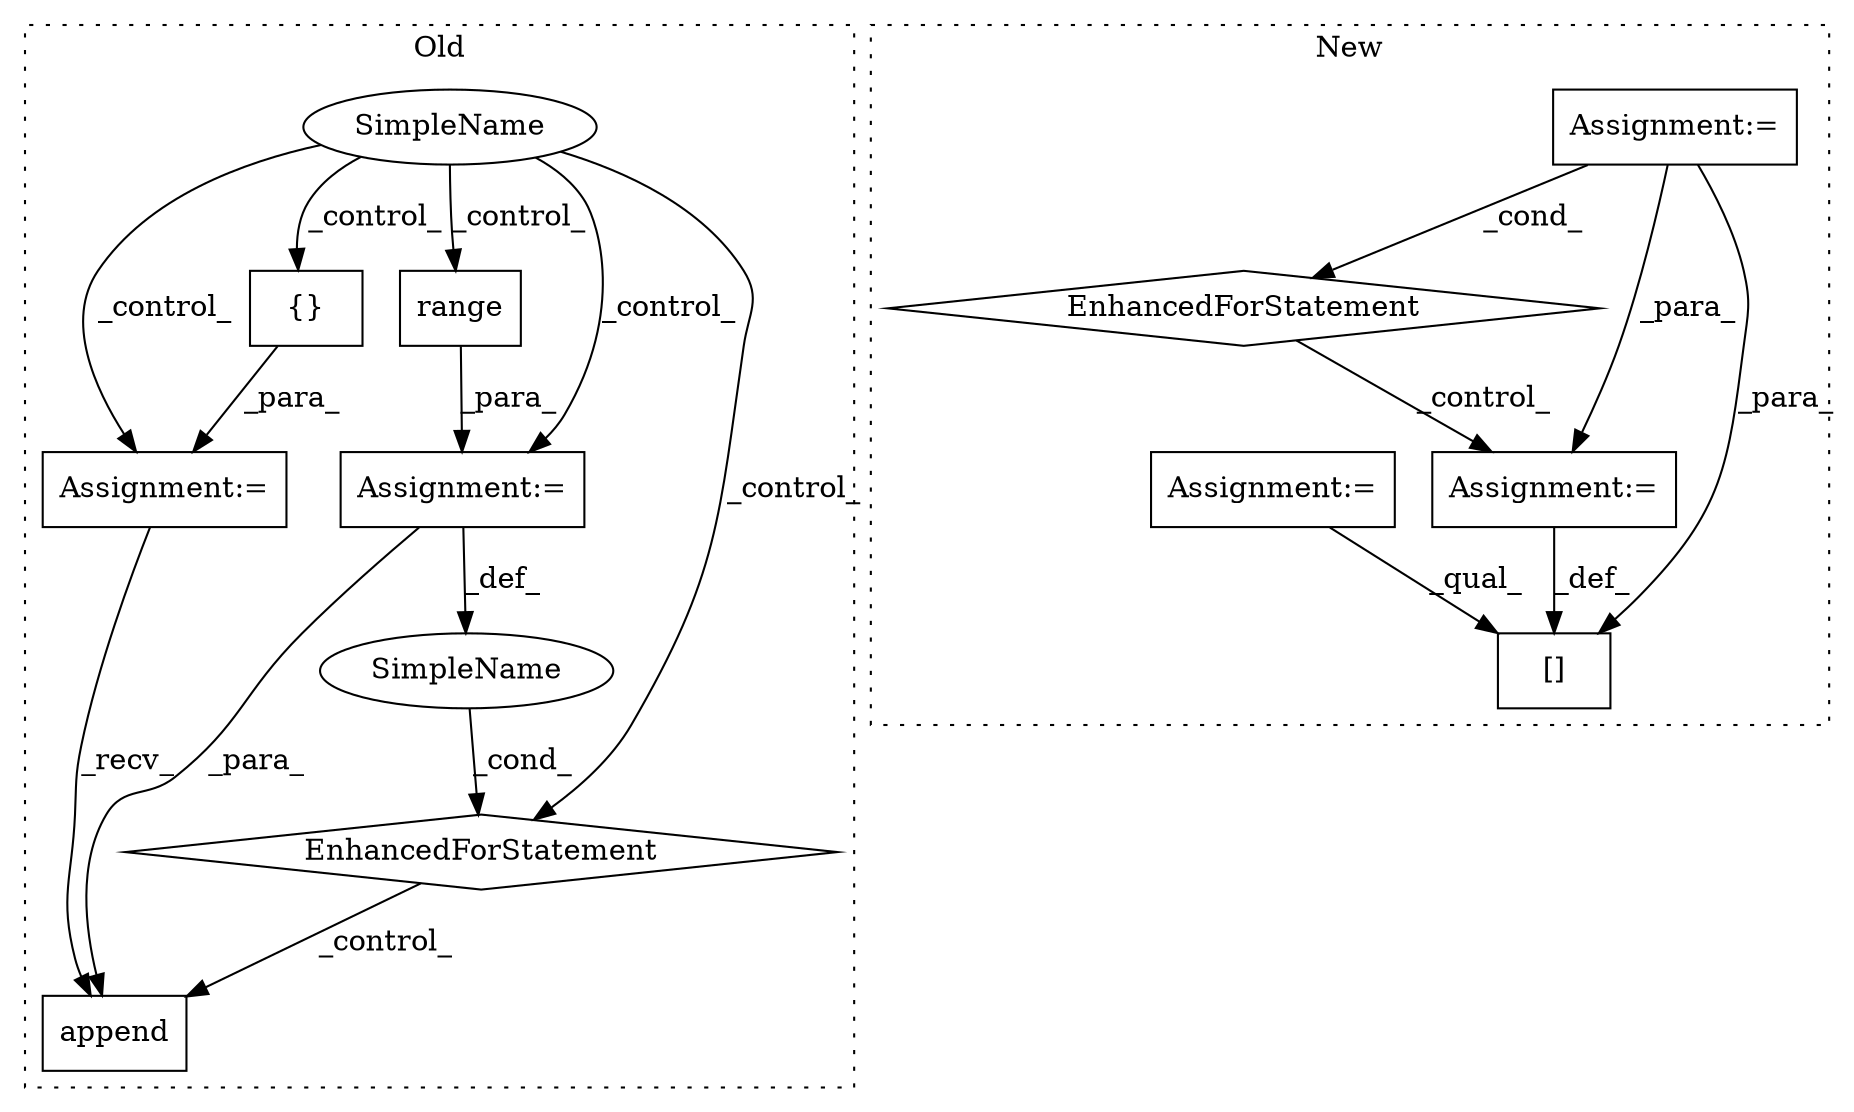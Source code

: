 digraph G {
subgraph cluster0 {
1 [label="append" a="32" s="22174,22189" l="7,1" shape="box"];
4 [label="EnhancedForStatement" a="70" s="22003,22105" l="61,2" shape="diamond"];
5 [label="Assignment:=" a="7" s="22003,22105" l="61,2" shape="box"];
6 [label="SimpleName" a="42" s="22068" l="1" shape="ellipse"];
7 [label="Assignment:=" a="7" s="21981" l="1" shape="box"];
8 [label="{}" a="4" s="21991" l="2" shape="box"];
12 [label="SimpleName" a="42" s="" l="" shape="ellipse"];
13 [label="range" a="32" s="22072,22104" l="6,1" shape="box"];
label = "Old";
style="dotted";
}
subgraph cluster1 {
2 [label="EnhancedForStatement" a="70" s="22037,22139" l="77,2" shape="diamond"];
3 [label="Assignment:=" a="7" s="22037,22139" l="77,2" shape="box"];
9 [label="Assignment:=" a="7" s="22170" l="1" shape="box"];
10 [label="[]" a="2" s="22153,22169" l="8,1" shape="box"];
11 [label="Assignment:=" a="7" s="21981" l="1" shape="box"];
label = "New";
style="dotted";
}
2 -> 9 [label="_control_"];
3 -> 9 [label="_para_"];
3 -> 10 [label="_para_"];
3 -> 2 [label="_cond_"];
4 -> 1 [label="_control_"];
5 -> 1 [label="_para_"];
5 -> 6 [label="_def_"];
6 -> 4 [label="_cond_"];
7 -> 1 [label="_recv_"];
8 -> 7 [label="_para_"];
9 -> 10 [label="_def_"];
11 -> 10 [label="_qual_"];
12 -> 4 [label="_control_"];
12 -> 7 [label="_control_"];
12 -> 13 [label="_control_"];
12 -> 5 [label="_control_"];
12 -> 8 [label="_control_"];
13 -> 5 [label="_para_"];
}
